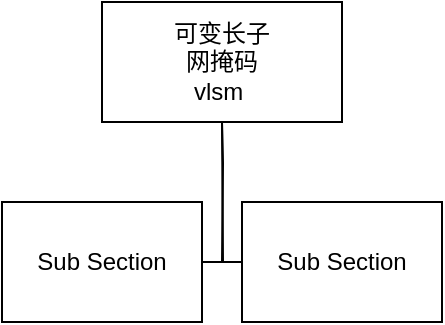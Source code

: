 <mxfile version="20.7.4" type="device"><diagram id="KIRv_cJ1qxQsr2hHJGB2" name="Page-1"><mxGraphModel dx="1002" dy="590" grid="1" gridSize="10" guides="1" tooltips="1" connect="1" arrows="1" fold="1" page="1" pageScale="1" pageWidth="827" pageHeight="1169" math="0" shadow="0"><root><mxCell id="0"/><mxCell id="1" parent="0"/><mxCell id="B1L2X5DnqR4sZBcIkvBL-1" value="" style="rounded=0;whiteSpace=wrap;html=1;" vertex="1" parent="1"><mxGeometry x="350" y="280" width="120" height="60" as="geometry"/></mxCell><mxCell id="B1L2X5DnqR4sZBcIkvBL-2" value="可变长子网掩码 vlsm&amp;nbsp;" style="text;html=1;strokeColor=none;fillColor=none;align=center;verticalAlign=middle;whiteSpace=wrap;rounded=0;" vertex="1" parent="1"><mxGeometry x="380" y="295" width="60" height="30" as="geometry"/></mxCell><mxCell id="B1L2X5DnqR4sZBcIkvBL-3" value="" style="edgeStyle=orthogonalEdgeStyle;sourcePerimeterSpacing=0;targetPerimeterSpacing=0;startArrow=none;endArrow=none;rounded=0;targetPortConstraint=eastwest;sourcePortConstraint=northsouth;curved=0;rounded=0;" edge="1" target="B1L2X5DnqR4sZBcIkvBL-5" parent="1"><mxGeometry relative="1" as="geometry"><mxPoint x="410" y="340" as="sourcePoint"/></mxGeometry></mxCell><mxCell id="B1L2X5DnqR4sZBcIkvBL-4" value="" style="edgeStyle=orthogonalEdgeStyle;sourcePerimeterSpacing=0;targetPerimeterSpacing=0;startArrow=none;endArrow=none;rounded=0;targetPortConstraint=eastwest;sourcePortConstraint=northsouth;curved=0;rounded=0;" edge="1" target="B1L2X5DnqR4sZBcIkvBL-6" parent="1"><mxGeometry relative="1" as="geometry"><mxPoint x="410" y="340" as="sourcePoint"/></mxGeometry></mxCell><mxCell id="B1L2X5DnqR4sZBcIkvBL-5" value="Sub Section" style="whiteSpace=wrap;html=1;align=center;verticalAlign=middle;treeFolding=1;treeMoving=1;" vertex="1" parent="1"><mxGeometry x="300" y="380" width="100" height="60" as="geometry"/></mxCell><mxCell id="B1L2X5DnqR4sZBcIkvBL-6" value="Sub Section" style="whiteSpace=wrap;html=1;align=center;verticalAlign=middle;treeFolding=1;treeMoving=1;" vertex="1" parent="1"><mxGeometry x="420" y="380" width="100" height="60" as="geometry"/></mxCell></root></mxGraphModel></diagram></mxfile>